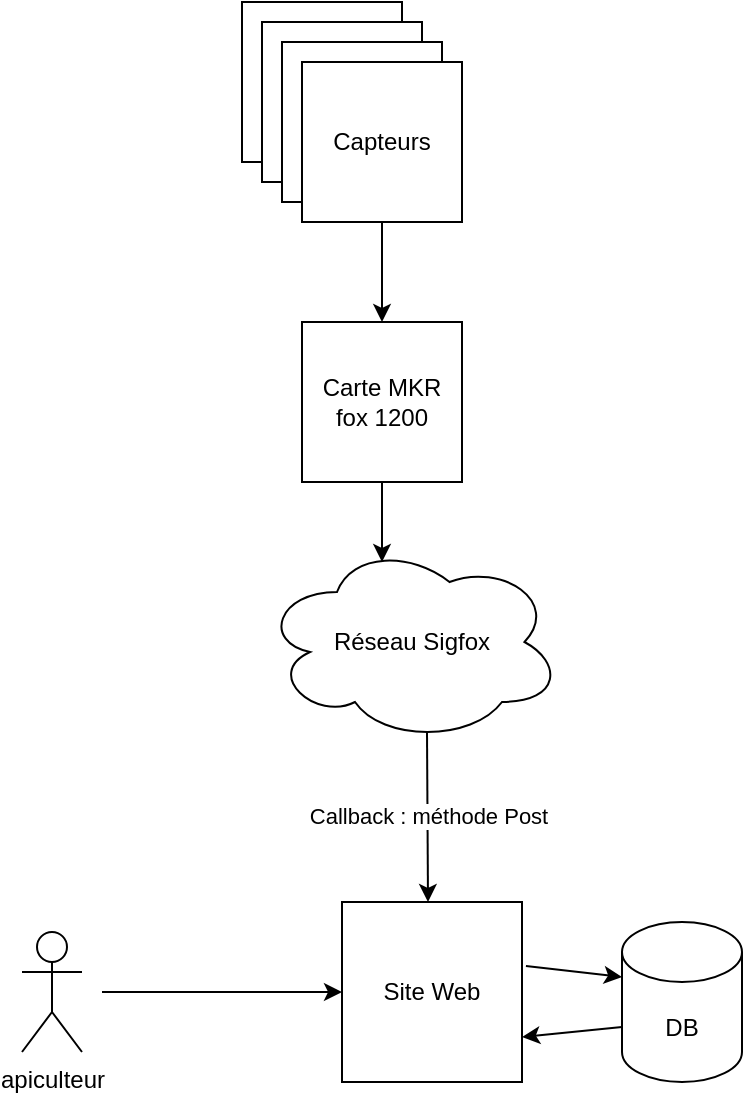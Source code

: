 <mxfile version="15.2.7" type="device"><diagram id="_ekilMfgXdSslKFAeQqM" name="Page-1"><mxGraphModel dx="1422" dy="762" grid="1" gridSize="10" guides="1" tooltips="1" connect="1" arrows="1" fold="1" page="1" pageScale="1" pageWidth="827" pageHeight="1169" math="0" shadow="0"><root><mxCell id="0"/><mxCell id="1" parent="0"/><mxCell id="gu5OYCvAyJU-MqdyTKtm-1" value="Capteurs" style="whiteSpace=wrap;html=1;aspect=fixed;" vertex="1" parent="1"><mxGeometry x="310" y="20" width="80" height="80" as="geometry"/></mxCell><mxCell id="gu5OYCvAyJU-MqdyTKtm-14" value="Capteurs" style="whiteSpace=wrap;html=1;aspect=fixed;" vertex="1" parent="1"><mxGeometry x="320" y="30" width="80" height="80" as="geometry"/></mxCell><mxCell id="gu5OYCvAyJU-MqdyTKtm-15" value="Capteurs" style="whiteSpace=wrap;html=1;aspect=fixed;" vertex="1" parent="1"><mxGeometry x="330" y="40" width="80" height="80" as="geometry"/></mxCell><mxCell id="gu5OYCvAyJU-MqdyTKtm-16" value="Capteurs" style="whiteSpace=wrap;html=1;aspect=fixed;" vertex="1" parent="1"><mxGeometry x="340" y="50" width="80" height="80" as="geometry"/></mxCell><mxCell id="gu5OYCvAyJU-MqdyTKtm-17" value="Carte MKR fox 1200" style="whiteSpace=wrap;html=1;aspect=fixed;" vertex="1" parent="1"><mxGeometry x="340" y="180" width="80" height="80" as="geometry"/></mxCell><mxCell id="gu5OYCvAyJU-MqdyTKtm-19" value="Réseau Sigfox" style="ellipse;shape=cloud;whiteSpace=wrap;html=1;" vertex="1" parent="1"><mxGeometry x="320" y="290" width="150" height="100" as="geometry"/></mxCell><mxCell id="gu5OYCvAyJU-MqdyTKtm-20" value="Callback : méthode Post" style="endArrow=classic;html=1;exitX=0.55;exitY=0.95;exitDx=0;exitDy=0;exitPerimeter=0;" edge="1" parent="1" source="gu5OYCvAyJU-MqdyTKtm-19"><mxGeometry width="50" height="50" relative="1" as="geometry"><mxPoint x="390" y="370" as="sourcePoint"/><mxPoint x="403" y="470" as="targetPoint"/></mxGeometry></mxCell><mxCell id="gu5OYCvAyJU-MqdyTKtm-21" value="DB" style="shape=cylinder3;whiteSpace=wrap;html=1;boundedLbl=1;backgroundOutline=1;size=15;" vertex="1" parent="1"><mxGeometry x="500" y="480" width="60" height="80" as="geometry"/></mxCell><mxCell id="gu5OYCvAyJU-MqdyTKtm-22" value="Site Web" style="whiteSpace=wrap;html=1;aspect=fixed;" vertex="1" parent="1"><mxGeometry x="360" y="470" width="90" height="90" as="geometry"/></mxCell><mxCell id="gu5OYCvAyJU-MqdyTKtm-23" value="" style="endArrow=classic;html=1;entryX=0;entryY=0;entryDx=0;entryDy=27.5;entryPerimeter=0;exitX=1.022;exitY=0.356;exitDx=0;exitDy=0;exitPerimeter=0;" edge="1" parent="1" source="gu5OYCvAyJU-MqdyTKtm-22" target="gu5OYCvAyJU-MqdyTKtm-21"><mxGeometry width="50" height="50" relative="1" as="geometry"><mxPoint x="390" y="360" as="sourcePoint"/><mxPoint x="440" y="310" as="targetPoint"/></mxGeometry></mxCell><mxCell id="gu5OYCvAyJU-MqdyTKtm-24" value="" style="endArrow=classic;html=1;entryX=1;entryY=0.75;entryDx=0;entryDy=0;exitX=0;exitY=0;exitDx=0;exitDy=52.5;exitPerimeter=0;" edge="1" parent="1" source="gu5OYCvAyJU-MqdyTKtm-21" target="gu5OYCvAyJU-MqdyTKtm-22"><mxGeometry width="50" height="50" relative="1" as="geometry"><mxPoint x="461.98" y="512.04" as="sourcePoint"/><mxPoint x="510" y="517.5" as="targetPoint"/></mxGeometry></mxCell><mxCell id="gu5OYCvAyJU-MqdyTKtm-25" value="" style="endArrow=classic;html=1;exitX=0.5;exitY=1;exitDx=0;exitDy=0;entryX=0.4;entryY=0.1;entryDx=0;entryDy=0;entryPerimeter=0;" edge="1" parent="1" source="gu5OYCvAyJU-MqdyTKtm-17" target="gu5OYCvAyJU-MqdyTKtm-19"><mxGeometry width="50" height="50" relative="1" as="geometry"><mxPoint x="390" y="460" as="sourcePoint"/><mxPoint x="440" y="410" as="targetPoint"/></mxGeometry></mxCell><mxCell id="gu5OYCvAyJU-MqdyTKtm-26" value="" style="endArrow=classic;html=1;exitX=0.5;exitY=1;exitDx=0;exitDy=0;entryX=0.5;entryY=0;entryDx=0;entryDy=0;" edge="1" parent="1" source="gu5OYCvAyJU-MqdyTKtm-16" target="gu5OYCvAyJU-MqdyTKtm-17"><mxGeometry width="50" height="50" relative="1" as="geometry"><mxPoint x="390" y="260" as="sourcePoint"/><mxPoint x="440" y="210" as="targetPoint"/></mxGeometry></mxCell><mxCell id="gu5OYCvAyJU-MqdyTKtm-27" value="apiculteur" style="shape=umlActor;verticalLabelPosition=bottom;verticalAlign=top;html=1;outlineConnect=0;" vertex="1" parent="1"><mxGeometry x="200" y="485" width="30" height="60" as="geometry"/></mxCell><mxCell id="gu5OYCvAyJU-MqdyTKtm-28" value="" style="endArrow=classic;html=1;entryX=0;entryY=0.5;entryDx=0;entryDy=0;" edge="1" parent="1" target="gu5OYCvAyJU-MqdyTKtm-22"><mxGeometry width="50" height="50" relative="1" as="geometry"><mxPoint x="240" y="515" as="sourcePoint"/><mxPoint x="440" y="510" as="targetPoint"/></mxGeometry></mxCell></root></mxGraphModel></diagram></mxfile>